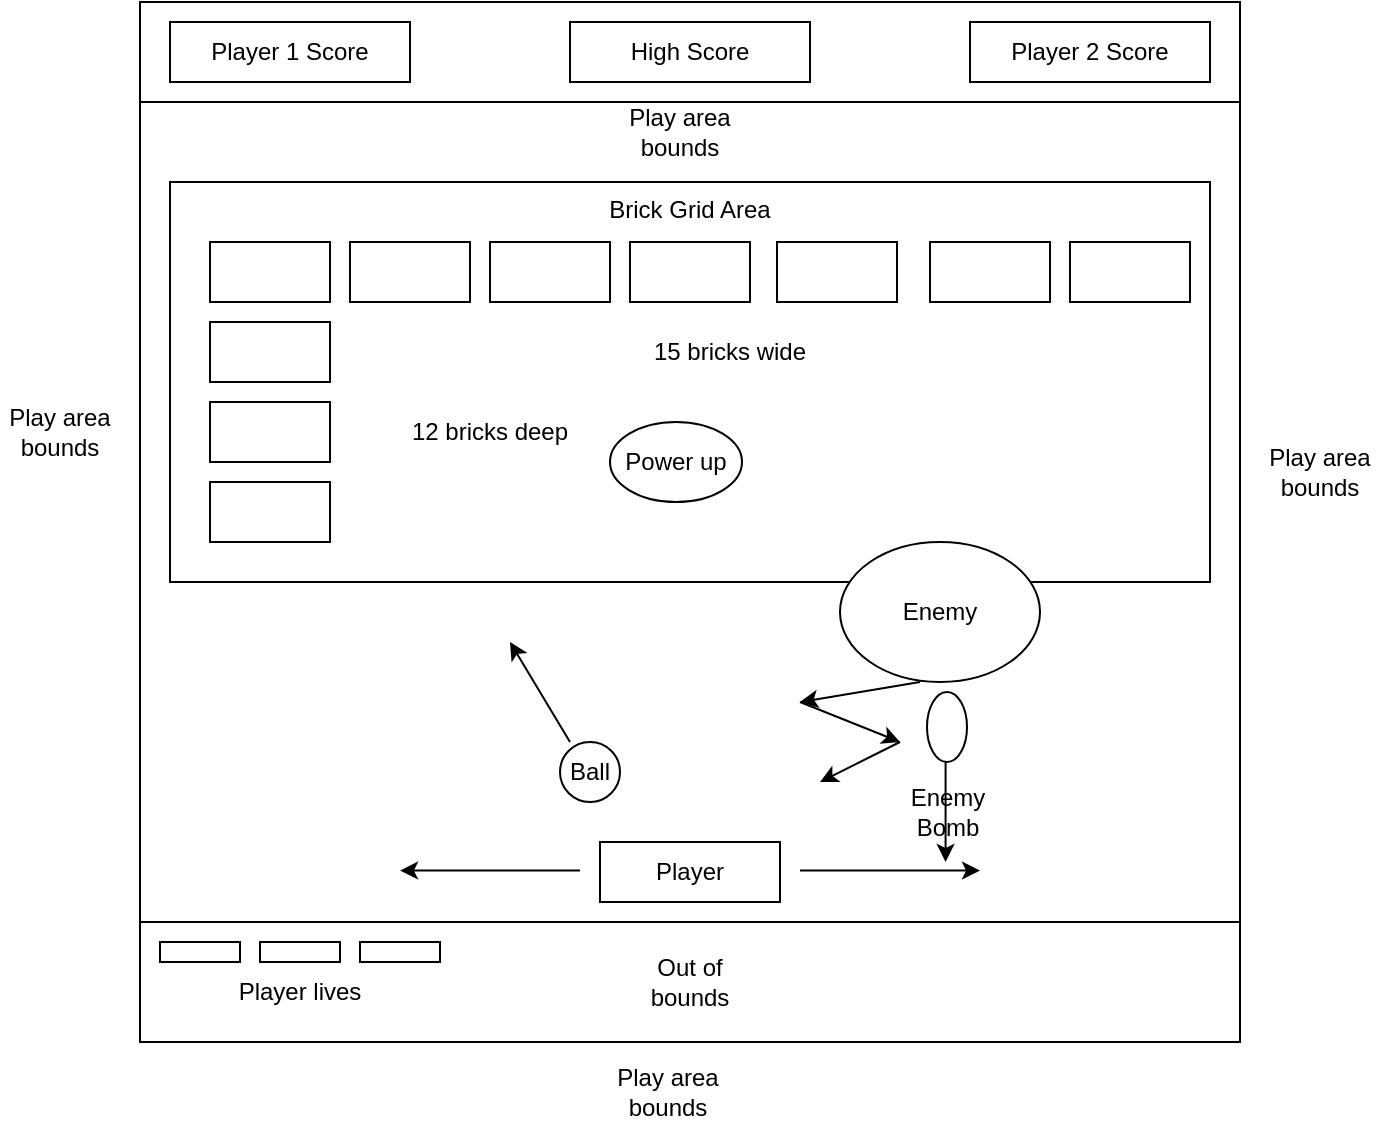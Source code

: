 <mxfile version="20.7.4" type="device" pages="6"><diagram id="dQiuE_l8SwPiJWYKPwGb" name="Game UI"><mxGraphModel dx="2056" dy="818" grid="1" gridSize="10" guides="1" tooltips="1" connect="1" arrows="1" fold="1" page="1" pageScale="1" pageWidth="827" pageHeight="1169" math="0" shadow="0"><root><mxCell id="0"/><mxCell id="1" parent="0"/><mxCell id="Bvj1LBmVID2N1WtqjUyd-22" value="" style="rounded=0;whiteSpace=wrap;html=1;" parent="1" vertex="1"><mxGeometry x="70" width="550" height="520" as="geometry"/></mxCell><mxCell id="Bvj1LBmVID2N1WtqjUyd-1" value="Player 1 Score" style="rounded=0;whiteSpace=wrap;html=1;" parent="1" vertex="1"><mxGeometry x="85" y="10" width="120" height="30" as="geometry"/></mxCell><mxCell id="Bvj1LBmVID2N1WtqjUyd-2" value="Player 2 Score" style="rounded=0;whiteSpace=wrap;html=1;" parent="1" vertex="1"><mxGeometry x="485" y="10" width="120" height="30" as="geometry"/></mxCell><mxCell id="Bvj1LBmVID2N1WtqjUyd-3" value="High Score" style="rounded=0;whiteSpace=wrap;html=1;" parent="1" vertex="1"><mxGeometry x="285" y="10" width="120" height="30" as="geometry"/></mxCell><mxCell id="Bvj1LBmVID2N1WtqjUyd-4" value="Brick Grid Area" style="rounded=0;whiteSpace=wrap;html=1;verticalAlign=top;" parent="1" vertex="1"><mxGeometry x="85" y="90" width="520" height="200" as="geometry"/></mxCell><mxCell id="Bvj1LBmVID2N1WtqjUyd-5" value="" style="rounded=0;whiteSpace=wrap;html=1;" parent="1" vertex="1"><mxGeometry x="105" y="120" width="60" height="30" as="geometry"/></mxCell><mxCell id="Bvj1LBmVID2N1WtqjUyd-6" value="" style="rounded=0;whiteSpace=wrap;html=1;" parent="1" vertex="1"><mxGeometry x="175" y="120" width="60" height="30" as="geometry"/></mxCell><mxCell id="Bvj1LBmVID2N1WtqjUyd-7" value="" style="rounded=0;whiteSpace=wrap;html=1;" parent="1" vertex="1"><mxGeometry x="105" y="160" width="60" height="30" as="geometry"/></mxCell><mxCell id="Bvj1LBmVID2N1WtqjUyd-8" value="" style="rounded=0;whiteSpace=wrap;html=1;" parent="1" vertex="1"><mxGeometry x="245" y="120" width="60" height="30" as="geometry"/></mxCell><mxCell id="Bvj1LBmVID2N1WtqjUyd-9" value="" style="rounded=0;whiteSpace=wrap;html=1;" parent="1" vertex="1"><mxGeometry x="105" y="200" width="60" height="30" as="geometry"/></mxCell><mxCell id="Bvj1LBmVID2N1WtqjUyd-10" value="" style="rounded=0;whiteSpace=wrap;html=1;" parent="1" vertex="1"><mxGeometry x="105" y="240" width="60" height="30" as="geometry"/></mxCell><mxCell id="Bvj1LBmVID2N1WtqjUyd-11" value="" style="rounded=0;whiteSpace=wrap;html=1;" parent="1" vertex="1"><mxGeometry x="315" y="120" width="60" height="30" as="geometry"/></mxCell><mxCell id="Bvj1LBmVID2N1WtqjUyd-12" value="" style="rounded=0;whiteSpace=wrap;html=1;" parent="1" vertex="1"><mxGeometry x="388.5" y="120" width="60" height="30" as="geometry"/></mxCell><mxCell id="Bvj1LBmVID2N1WtqjUyd-13" value="" style="rounded=0;whiteSpace=wrap;html=1;" parent="1" vertex="1"><mxGeometry x="465" y="120" width="60" height="30" as="geometry"/></mxCell><mxCell id="Bvj1LBmVID2N1WtqjUyd-14" value="" style="rounded=0;whiteSpace=wrap;html=1;" parent="1" vertex="1"><mxGeometry x="535" y="120" width="60" height="30" as="geometry"/></mxCell><mxCell id="Bvj1LBmVID2N1WtqjUyd-15" value="15 bricks wide" style="text;html=1;strokeColor=none;fillColor=none;align=center;verticalAlign=middle;whiteSpace=wrap;rounded=0;" parent="1" vertex="1"><mxGeometry x="295" y="160" width="140" height="30" as="geometry"/></mxCell><mxCell id="Bvj1LBmVID2N1WtqjUyd-16" value="12 bricks deep" style="text;html=1;strokeColor=none;fillColor=none;align=center;verticalAlign=middle;whiteSpace=wrap;rounded=0;" parent="1" vertex="1"><mxGeometry x="175" y="200" width="140" height="30" as="geometry"/></mxCell><mxCell id="Bvj1LBmVID2N1WtqjUyd-17" value="Player" style="rounded=0;whiteSpace=wrap;html=1;" parent="1" vertex="1"><mxGeometry x="300" y="420" width="90" height="30" as="geometry"/></mxCell><mxCell id="Bvj1LBmVID2N1WtqjUyd-23" value="" style="group" parent="1" vertex="1" connectable="0"><mxGeometry x="80" y="470" width="140" height="40" as="geometry"/></mxCell><mxCell id="Bvj1LBmVID2N1WtqjUyd-18" value="" style="rounded=0;whiteSpace=wrap;html=1;" parent="Bvj1LBmVID2N1WtqjUyd-23" vertex="1"><mxGeometry width="40" height="10" as="geometry"/></mxCell><mxCell id="Bvj1LBmVID2N1WtqjUyd-19" value="" style="rounded=0;whiteSpace=wrap;html=1;" parent="Bvj1LBmVID2N1WtqjUyd-23" vertex="1"><mxGeometry x="50" width="40" height="10" as="geometry"/></mxCell><mxCell id="Bvj1LBmVID2N1WtqjUyd-20" value="" style="rounded=0;whiteSpace=wrap;html=1;" parent="Bvj1LBmVID2N1WtqjUyd-23" vertex="1"><mxGeometry x="100" width="40" height="10" as="geometry"/></mxCell><mxCell id="Bvj1LBmVID2N1WtqjUyd-21" value="Player lives" style="text;html=1;strokeColor=none;fillColor=none;align=center;verticalAlign=middle;whiteSpace=wrap;rounded=0;" parent="Bvj1LBmVID2N1WtqjUyd-23" vertex="1"><mxGeometry x="25" y="10" width="90" height="30" as="geometry"/></mxCell><mxCell id="Bvj1LBmVID2N1WtqjUyd-25" value="Play area bounds" style="text;html=1;strokeColor=none;fillColor=none;align=center;verticalAlign=middle;whiteSpace=wrap;rounded=0;" parent="1" vertex="1"><mxGeometry x="630" y="220" width="60" height="30" as="geometry"/></mxCell><mxCell id="Bvj1LBmVID2N1WtqjUyd-26" value="Play area bounds" style="text;html=1;strokeColor=none;fillColor=none;align=center;verticalAlign=middle;whiteSpace=wrap;rounded=0;" parent="1" vertex="1"><mxGeometry x="310" y="50" width="60" height="30" as="geometry"/></mxCell><mxCell id="Bvj1LBmVID2N1WtqjUyd-27" value="Play area bounds" style="text;html=1;strokeColor=none;fillColor=none;align=center;verticalAlign=middle;whiteSpace=wrap;rounded=0;" parent="1" vertex="1"><mxGeometry y="200" width="60" height="30" as="geometry"/></mxCell><mxCell id="Bvj1LBmVID2N1WtqjUyd-28" value="Play area bounds" style="text;html=1;strokeColor=none;fillColor=none;align=center;verticalAlign=middle;whiteSpace=wrap;rounded=0;" parent="1" vertex="1"><mxGeometry x="304" y="530" width="60" height="30" as="geometry"/></mxCell><mxCell id="Bvj1LBmVID2N1WtqjUyd-29" value="Enemy" style="ellipse;whiteSpace=wrap;html=1;" parent="1" vertex="1"><mxGeometry x="420" y="270" width="100" height="70" as="geometry"/></mxCell><mxCell id="Bvj1LBmVID2N1WtqjUyd-30" value="" style="ellipse;whiteSpace=wrap;html=1;" parent="1" vertex="1"><mxGeometry x="463.5" y="345" width="20" height="35" as="geometry"/></mxCell><mxCell id="Bvj1LBmVID2N1WtqjUyd-31" value="Enemy Bomb" style="text;html=1;strokeColor=none;fillColor=none;align=center;verticalAlign=middle;whiteSpace=wrap;rounded=0;" parent="1" vertex="1"><mxGeometry x="443.5" y="390" width="60" height="30" as="geometry"/></mxCell><mxCell id="Bvj1LBmVID2N1WtqjUyd-32" value="Power up" style="ellipse;whiteSpace=wrap;html=1;" parent="1" vertex="1"><mxGeometry x="305" y="210" width="66" height="40" as="geometry"/></mxCell><mxCell id="Bvj1LBmVID2N1WtqjUyd-36" value="" style="group" parent="1" vertex="1" connectable="0"><mxGeometry x="400" y="340" width="60" height="50" as="geometry"/></mxCell><mxCell id="Bvj1LBmVID2N1WtqjUyd-33" value="" style="endArrow=classic;html=1;rounded=0;" parent="Bvj1LBmVID2N1WtqjUyd-36" edge="1"><mxGeometry width="50" height="50" relative="1" as="geometry"><mxPoint x="60" as="sourcePoint"/><mxPoint y="10" as="targetPoint"/></mxGeometry></mxCell><mxCell id="Bvj1LBmVID2N1WtqjUyd-34" value="" style="endArrow=classic;html=1;rounded=0;" parent="Bvj1LBmVID2N1WtqjUyd-36" edge="1"><mxGeometry width="50" height="50" relative="1" as="geometry"><mxPoint y="10" as="sourcePoint"/><mxPoint x="50" y="30" as="targetPoint"/></mxGeometry></mxCell><mxCell id="Bvj1LBmVID2N1WtqjUyd-35" value="" style="endArrow=classic;html=1;rounded=0;" parent="Bvj1LBmVID2N1WtqjUyd-36" edge="1"><mxGeometry width="50" height="50" relative="1" as="geometry"><mxPoint x="50" y="30" as="sourcePoint"/><mxPoint x="10" y="50" as="targetPoint"/></mxGeometry></mxCell><mxCell id="Bvj1LBmVID2N1WtqjUyd-37" value="" style="endArrow=classic;html=1;rounded=0;" parent="1" edge="1"><mxGeometry width="50" height="50" relative="1" as="geometry"><mxPoint x="472.79" y="380" as="sourcePoint"/><mxPoint x="472.79" y="430" as="targetPoint"/></mxGeometry></mxCell><mxCell id="Bvj1LBmVID2N1WtqjUyd-38" value="" style="endArrow=classic;html=1;rounded=0;" parent="1" edge="1"><mxGeometry width="50" height="50" relative="1" as="geometry"><mxPoint x="290" y="434.29" as="sourcePoint"/><mxPoint x="200" y="434.29" as="targetPoint"/></mxGeometry></mxCell><mxCell id="Bvj1LBmVID2N1WtqjUyd-39" value="" style="endArrow=classic;html=1;rounded=0;" parent="1" edge="1"><mxGeometry width="50" height="50" relative="1" as="geometry"><mxPoint x="400.0" y="434.29" as="sourcePoint"/><mxPoint x="490" y="434.29" as="targetPoint"/></mxGeometry></mxCell><mxCell id="Bvj1LBmVID2N1WtqjUyd-40" value="Ball" style="ellipse;whiteSpace=wrap;html=1;aspect=fixed;" parent="1" vertex="1"><mxGeometry x="280" y="370" width="30" height="30" as="geometry"/></mxCell><mxCell id="Bvj1LBmVID2N1WtqjUyd-41" value="" style="endArrow=classic;html=1;rounded=0;" parent="1" edge="1"><mxGeometry width="50" height="50" relative="1" as="geometry"><mxPoint x="285" y="370" as="sourcePoint"/><mxPoint x="255" y="320" as="targetPoint"/></mxGeometry></mxCell><mxCell id="Bvj1LBmVID2N1WtqjUyd-42" value="" style="endArrow=none;html=1;rounded=0;" parent="1" edge="1"><mxGeometry width="50" height="50" relative="1" as="geometry"><mxPoint x="70" y="50" as="sourcePoint"/><mxPoint x="620" y="50" as="targetPoint"/></mxGeometry></mxCell><mxCell id="Bvj1LBmVID2N1WtqjUyd-43" value="" style="endArrow=none;html=1;rounded=0;" parent="1" edge="1"><mxGeometry width="50" height="50" relative="1" as="geometry"><mxPoint x="70.0" y="460" as="sourcePoint"/><mxPoint x="620.0" y="460" as="targetPoint"/></mxGeometry></mxCell><mxCell id="Bvj1LBmVID2N1WtqjUyd-44" value="Out of bounds" style="text;html=1;strokeColor=none;fillColor=none;align=center;verticalAlign=middle;whiteSpace=wrap;rounded=0;" parent="1" vertex="1"><mxGeometry x="315" y="475" width="60" height="30" as="geometry"/></mxCell></root></mxGraphModel></diagram><diagram id="csag1i3PtzLiOpXds_ZL" name="Main Menu UI"><mxGraphModel dx="2056" dy="818" grid="1" gridSize="10" guides="1" tooltips="1" connect="1" arrows="1" fold="1" page="1" pageScale="1" pageWidth="827" pageHeight="1169" math="0" shadow="0"><root><mxCell id="0"/><mxCell id="1" parent="0"/><mxCell id="Lf8cey1hFHd7hid5uNQT-11" value="" style="rounded=0;whiteSpace=wrap;html=1;" vertex="1" parent="1"><mxGeometry x="40" y="100" width="740" height="480" as="geometry"/></mxCell><mxCell id="Lf8cey1hFHd7hid5uNQT-1" value="Game Logo" style="rounded=0;whiteSpace=wrap;html=1;fontStyle=1" vertex="1" parent="1"><mxGeometry x="339" y="120" width="160" height="120" as="geometry"/></mxCell><mxCell id="Lf8cey1hFHd7hid5uNQT-2" value="Start - 1 Player" style="rounded=0;whiteSpace=wrap;html=1;" vertex="1" parent="1"><mxGeometry x="259" y="270" width="180" height="40" as="geometry"/></mxCell><mxCell id="Lf8cey1hFHd7hid5uNQT-3" value="Player 1 Controls" style="rounded=0;whiteSpace=wrap;html=1;" vertex="1" parent="1"><mxGeometry x="449" y="270" width="120" height="40" as="geometry"/></mxCell><mxCell id="Lf8cey1hFHd7hid5uNQT-4" value="Start - 2 Player" style="rounded=0;whiteSpace=wrap;html=1;" vertex="1" parent="1"><mxGeometry x="259" y="320" width="180" height="40" as="geometry"/></mxCell><mxCell id="Lf8cey1hFHd7hid5uNQT-5" value="Player 2 Controls" style="rounded=0;whiteSpace=wrap;html=1;" vertex="1" parent="1"><mxGeometry x="449" y="320" width="120" height="40" as="geometry"/></mxCell><mxCell id="Lf8cey1hFHd7hid5uNQT-7" value="Settings" style="rounded=0;whiteSpace=wrap;html=1;" vertex="1" parent="1"><mxGeometry x="259" y="370" width="310" height="40" as="geometry"/></mxCell><mxCell id="Lf8cey1hFHd7hid5uNQT-8" value="High Scores" style="rounded=0;whiteSpace=wrap;html=1;" vertex="1" parent="1"><mxGeometry x="259" y="420" width="310" height="40" as="geometry"/></mxCell><mxCell id="Lf8cey1hFHd7hid5uNQT-9" value="How to Play" style="rounded=0;whiteSpace=wrap;html=1;" vertex="1" parent="1"><mxGeometry x="259" y="470" width="310" height="40" as="geometry"/></mxCell><mxCell id="Lf8cey1hFHd7hid5uNQT-10" value="Quit to Desktop" style="rounded=0;whiteSpace=wrap;html=1;" vertex="1" parent="1"><mxGeometry x="259" y="520" width="310" height="40" as="geometry"/></mxCell><mxCell id="Lf8cey1hFHd7hid5uNQT-12" value="Version" style="rounded=0;whiteSpace=wrap;html=1;" vertex="1" parent="1"><mxGeometry x="690" y="550" width="80" height="20" as="geometry"/></mxCell></root></mxGraphModel></diagram><diagram id="jD6ZEia245V759KHo1VV" name="Settings UI"><mxGraphModel dx="2056" dy="818" grid="1" gridSize="10" guides="1" tooltips="1" connect="1" arrows="1" fold="1" page="1" pageScale="1" pageWidth="827" pageHeight="1169" math="0" shadow="0"><root><mxCell id="0"/><mxCell id="1" parent="0"/><mxCell id="G_OhzaCgi_KBopnV6t6w-1" value="" style="rounded=0;whiteSpace=wrap;html=1;" vertex="1" parent="1"><mxGeometry x="40" y="100" width="740" height="480" as="geometry"/></mxCell><mxCell id="G_OhzaCgi_KBopnV6t6w-2" value="Settings Header" style="rounded=0;whiteSpace=wrap;html=1;fontStyle=1" vertex="1" parent="1"><mxGeometry x="255" y="150" width="310" height="40" as="geometry"/></mxCell><mxCell id="G_OhzaCgi_KBopnV6t6w-3" value="Audio - Music" style="rounded=0;whiteSpace=wrap;html=1;" vertex="1" parent="1"><mxGeometry x="255" y="210" width="165" height="40" as="geometry"/></mxCell><mxCell id="G_OhzaCgi_KBopnV6t6w-4" value="Volume Slider" style="rounded=0;whiteSpace=wrap;html=1;" vertex="1" parent="1"><mxGeometry x="430" y="210" width="140" height="40" as="geometry"/></mxCell><mxCell id="G_OhzaCgi_KBopnV6t6w-5" value="Audio - Sound FX" style="rounded=0;whiteSpace=wrap;html=1;" vertex="1" parent="1"><mxGeometry x="256" y="260" width="165" height="40" as="geometry"/></mxCell><mxCell id="G_OhzaCgi_KBopnV6t6w-6" value="Volume Slider" style="rounded=0;whiteSpace=wrap;html=1;" vertex="1" parent="1"><mxGeometry x="431" y="260" width="140" height="40" as="geometry"/></mxCell><mxCell id="G_OhzaCgi_KBopnV6t6w-7" value="Retro Visuals" style="rounded=0;whiteSpace=wrap;html=1;" vertex="1" parent="1"><mxGeometry x="255" y="310" width="165" height="40" as="geometry"/></mxCell><mxCell id="G_OhzaCgi_KBopnV6t6w-8" value="Toggle" style="rounded=0;whiteSpace=wrap;html=1;" vertex="1" parent="1"><mxGeometry x="430" y="310" width="140" height="40" as="geometry"/></mxCell><mxCell id="G_OhzaCgi_KBopnV6t6w-9" value="Save" style="rounded=0;whiteSpace=wrap;html=1;" vertex="1" parent="1"><mxGeometry x="480" y="460" width="90" height="40" as="geometry"/></mxCell></root></mxGraphModel></diagram><diagram id="ZFM6t9sseZCRc4dLp6qK" name="Pause UI"><mxGraphModel dx="2056" dy="818" grid="1" gridSize="10" guides="1" tooltips="1" connect="1" arrows="1" fold="1" page="1" pageScale="1" pageWidth="827" pageHeight="1169" math="0" shadow="0"><root><mxCell id="0"/><mxCell id="1" parent="0"/><mxCell id="zykzILuayu2Bzmcw8X0p-1" value="" style="rounded=0;whiteSpace=wrap;html=1;" vertex="1" parent="1"><mxGeometry x="40" y="100" width="740" height="480" as="geometry"/></mxCell><mxCell id="zykzILuayu2Bzmcw8X0p-2" value="Pause Header" style="rounded=0;whiteSpace=wrap;html=1;fontStyle=1" vertex="1" parent="1"><mxGeometry x="255" y="150" width="310" height="40" as="geometry"/></mxCell><mxCell id="l7L1Fp6jmd-CwE0myl15-1" value="Settings" style="rounded=0;whiteSpace=wrap;html=1;" vertex="1" parent="1"><mxGeometry x="255" y="260" width="310" height="40" as="geometry"/></mxCell><mxCell id="l7L1Fp6jmd-CwE0myl15-2" value="Continue" style="rounded=0;whiteSpace=wrap;html=1;" vertex="1" parent="1"><mxGeometry x="255" y="210" width="310" height="40" as="geometry"/></mxCell><mxCell id="l7L1Fp6jmd-CwE0myl15-3" value="Main Menu" style="rounded=0;whiteSpace=wrap;html=1;" vertex="1" parent="1"><mxGeometry x="255" y="310" width="310" height="40" as="geometry"/></mxCell><mxCell id="l7L1Fp6jmd-CwE0myl15-4" value="Quit to Desktop" style="rounded=0;whiteSpace=wrap;html=1;" vertex="1" parent="1"><mxGeometry x="255" y="360" width="310" height="40" as="geometry"/></mxCell></root></mxGraphModel></diagram><diagram id="q9PNuYw9tCbsIiHctfu8" name="High Score UI"><mxGraphModel dx="2056" dy="818" grid="1" gridSize="10" guides="1" tooltips="1" connect="1" arrows="1" fold="1" page="1" pageScale="1" pageWidth="827" pageHeight="1169" math="0" shadow="0"><root><mxCell id="0"/><mxCell id="1" parent="0"/><mxCell id="4geuN4gQqw4pytDgtmte-1" value="" style="rounded=0;whiteSpace=wrap;html=1;" vertex="1" parent="1"><mxGeometry x="40" y="100" width="740" height="480" as="geometry"/></mxCell><mxCell id="4geuN4gQqw4pytDgtmte-2" value="High Score Header" style="rounded=0;whiteSpace=wrap;html=1;fontStyle=1" vertex="1" parent="1"><mxGeometry x="255" y="150" width="305" height="40" as="geometry"/></mxCell><mxCell id="4geuN4gQqw4pytDgtmte-3" value="Score Header" style="rounded=0;whiteSpace=wrap;html=1;" vertex="1" parent="1"><mxGeometry x="420" y="210" width="140" height="40" as="geometry"/></mxCell><mxCell id="4geuN4gQqw4pytDgtmte-4" value="Player Name Header" style="rounded=0;whiteSpace=wrap;html=1;" vertex="1" parent="1"><mxGeometry x="255" y="210" width="145" height="40" as="geometry"/></mxCell><mxCell id="Sh0OpfjLwratqKGrbxQl-1" value="Back" style="rounded=0;whiteSpace=wrap;html=1;" vertex="1" parent="1"><mxGeometry x="480" y="460" width="90" height="40" as="geometry"/></mxCell><mxCell id="Sh0OpfjLwratqKGrbxQl-2" value="Score" style="rounded=0;whiteSpace=wrap;html=1;" vertex="1" parent="1"><mxGeometry x="420" y="260" width="140" height="20" as="geometry"/></mxCell><mxCell id="Sh0OpfjLwratqKGrbxQl-3" value="Player Name Entry" style="rounded=0;whiteSpace=wrap;html=1;" vertex="1" parent="1"><mxGeometry x="255" y="260" width="145" height="20" as="geometry"/></mxCell><mxCell id="Sh0OpfjLwratqKGrbxQl-10" value="Score" style="rounded=0;whiteSpace=wrap;html=1;" vertex="1" parent="1"><mxGeometry x="420" y="290" width="140" height="20" as="geometry"/></mxCell><mxCell id="Sh0OpfjLwratqKGrbxQl-11" value="Player Name Entry" style="rounded=0;whiteSpace=wrap;html=1;" vertex="1" parent="1"><mxGeometry x="255" y="290" width="145" height="20" as="geometry"/></mxCell><mxCell id="Sh0OpfjLwratqKGrbxQl-12" value="Score" style="rounded=0;whiteSpace=wrap;html=1;" vertex="1" parent="1"><mxGeometry x="420" y="320" width="140" height="20" as="geometry"/></mxCell><mxCell id="Sh0OpfjLwratqKGrbxQl-13" value="Player Name Entry" style="rounded=0;whiteSpace=wrap;html=1;" vertex="1" parent="1"><mxGeometry x="255" y="320" width="145" height="20" as="geometry"/></mxCell><mxCell id="Sh0OpfjLwratqKGrbxQl-14" value="Score" style="rounded=0;whiteSpace=wrap;html=1;" vertex="1" parent="1"><mxGeometry x="420" y="350" width="140" height="20" as="geometry"/></mxCell><mxCell id="Sh0OpfjLwratqKGrbxQl-15" value="Player Name Entry" style="rounded=0;whiteSpace=wrap;html=1;" vertex="1" parent="1"><mxGeometry x="255" y="350" width="145" height="20" as="geometry"/></mxCell><mxCell id="Sh0OpfjLwratqKGrbxQl-16" value="Score" style="rounded=0;whiteSpace=wrap;html=1;" vertex="1" parent="1"><mxGeometry x="420" y="380" width="140" height="20" as="geometry"/></mxCell><mxCell id="Sh0OpfjLwratqKGrbxQl-17" value="Player Name Entry" style="rounded=0;whiteSpace=wrap;html=1;" vertex="1" parent="1"><mxGeometry x="255" y="380" width="145" height="20" as="geometry"/></mxCell></root></mxGraphModel></diagram><diagram id="7yyQUhA_-7f0lqBCTeEZ" name="How to Play UI"><mxGraphModel dx="2056" dy="818" grid="1" gridSize="10" guides="1" tooltips="1" connect="1" arrows="1" fold="1" page="1" pageScale="1" pageWidth="827" pageHeight="1169" math="0" shadow="0"><root><mxCell id="0"/><mxCell id="1" parent="0"/><mxCell id="5fxIbVCs04fvHvxctWmX-1" value="" style="rounded=0;whiteSpace=wrap;html=1;" vertex="1" parent="1"><mxGeometry x="40" y="100" width="740" height="480" as="geometry"/></mxCell><mxCell id="5fxIbVCs04fvHvxctWmX-2" value="How to Play Header" style="rounded=0;whiteSpace=wrap;html=1;fontStyle=1" vertex="1" parent="1"><mxGeometry x="255" y="150" width="305" height="40" as="geometry"/></mxCell><mxCell id="5fxIbVCs04fvHvxctWmX-4" value="Bonuses Header" style="rounded=0;whiteSpace=wrap;html=1;fontStyle=1" vertex="1" parent="1"><mxGeometry x="80" y="210" width="320" height="40" as="geometry"/></mxCell><mxCell id="5fxIbVCs04fvHvxctWmX-5" value="Back" style="rounded=0;whiteSpace=wrap;html=1;" vertex="1" parent="1"><mxGeometry x="480" y="460" width="90" height="40" as="geometry"/></mxCell><mxCell id="5fxIbVCs04fvHvxctWmX-7" value="Bonus Image Header" style="rounded=0;whiteSpace=wrap;html=1;" vertex="1" parent="1"><mxGeometry x="80" y="260" width="90" height="30" as="geometry"/></mxCell><mxCell id="5fxIbVCs04fvHvxctWmX-9" value="Bonus Name Header" style="rounded=0;whiteSpace=wrap;html=1;" vertex="1" parent="1"><mxGeometry x="177.5" y="260" width="92.5" height="30" as="geometry"/></mxCell><mxCell id="5fxIbVCs04fvHvxctWmX-16" value="Bonus Desc Header" style="rounded=0;whiteSpace=wrap;html=1;" vertex="1" parent="1"><mxGeometry x="275" y="260" width="125" height="30" as="geometry"/></mxCell><mxCell id="5fxIbVCs04fvHvxctWmX-21" value="Brick Types Header" style="rounded=0;whiteSpace=wrap;html=1;fontStyle=1" vertex="1" parent="1"><mxGeometry x="430" y="210" width="320" height="40" as="geometry"/></mxCell><mxCell id="5fxIbVCs04fvHvxctWmX-22" value="Brick Image Header" style="rounded=0;whiteSpace=wrap;html=1;" vertex="1" parent="1"><mxGeometry x="430" y="260" width="90" height="30" as="geometry"/></mxCell><mxCell id="5fxIbVCs04fvHvxctWmX-23" value="Brick Name Header" style="rounded=0;whiteSpace=wrap;html=1;" vertex="1" parent="1"><mxGeometry x="527.5" y="260" width="92.5" height="30" as="geometry"/></mxCell><mxCell id="5fxIbVCs04fvHvxctWmX-24" value="Brick Desc Header" style="rounded=0;whiteSpace=wrap;html=1;" vertex="1" parent="1"><mxGeometry x="625" y="260" width="125" height="30" as="geometry"/></mxCell><mxCell id="5fxIbVCs04fvHvxctWmX-25" value="Image" style="rounded=0;whiteSpace=wrap;html=1;" vertex="1" parent="1"><mxGeometry x="80" y="300" width="90" height="20" as="geometry"/></mxCell><mxCell id="5fxIbVCs04fvHvxctWmX-26" value="Name" style="rounded=0;whiteSpace=wrap;html=1;" vertex="1" parent="1"><mxGeometry x="177.5" y="300" width="92.5" height="20" as="geometry"/></mxCell><mxCell id="5fxIbVCs04fvHvxctWmX-27" value="Description" style="rounded=0;whiteSpace=wrap;html=1;" vertex="1" parent="1"><mxGeometry x="275" y="300" width="125" height="20" as="geometry"/></mxCell><mxCell id="5fxIbVCs04fvHvxctWmX-28" value="Image" style="rounded=0;whiteSpace=wrap;html=1;" vertex="1" parent="1"><mxGeometry x="80" y="330" width="90" height="20" as="geometry"/></mxCell><mxCell id="5fxIbVCs04fvHvxctWmX-29" value="Name" style="rounded=0;whiteSpace=wrap;html=1;" vertex="1" parent="1"><mxGeometry x="177.5" y="330" width="92.5" height="20" as="geometry"/></mxCell><mxCell id="5fxIbVCs04fvHvxctWmX-30" value="Description" style="rounded=0;whiteSpace=wrap;html=1;" vertex="1" parent="1"><mxGeometry x="275" y="330" width="125" height="20" as="geometry"/></mxCell><mxCell id="5fxIbVCs04fvHvxctWmX-31" value="Image" style="rounded=0;whiteSpace=wrap;html=1;" vertex="1" parent="1"><mxGeometry x="80" y="360" width="90" height="20" as="geometry"/></mxCell><mxCell id="5fxIbVCs04fvHvxctWmX-32" value="Name" style="rounded=0;whiteSpace=wrap;html=1;" vertex="1" parent="1"><mxGeometry x="177.5" y="360" width="92.5" height="20" as="geometry"/></mxCell><mxCell id="5fxIbVCs04fvHvxctWmX-33" value="Description" style="rounded=0;whiteSpace=wrap;html=1;" vertex="1" parent="1"><mxGeometry x="275" y="360" width="125" height="20" as="geometry"/></mxCell><mxCell id="5fxIbVCs04fvHvxctWmX-34" value="Image" style="rounded=0;whiteSpace=wrap;html=1;" vertex="1" parent="1"><mxGeometry x="80" y="390" width="90" height="20" as="geometry"/></mxCell><mxCell id="5fxIbVCs04fvHvxctWmX-35" value="Name" style="rounded=0;whiteSpace=wrap;html=1;" vertex="1" parent="1"><mxGeometry x="177.5" y="390" width="92.5" height="20" as="geometry"/></mxCell><mxCell id="5fxIbVCs04fvHvxctWmX-36" value="Description" style="rounded=0;whiteSpace=wrap;html=1;" vertex="1" parent="1"><mxGeometry x="275" y="390" width="125" height="20" as="geometry"/></mxCell><mxCell id="5fxIbVCs04fvHvxctWmX-37" value="Image" style="rounded=0;whiteSpace=wrap;html=1;" vertex="1" parent="1"><mxGeometry x="80" y="420" width="90" height="20" as="geometry"/></mxCell><mxCell id="5fxIbVCs04fvHvxctWmX-38" value="Name" style="rounded=0;whiteSpace=wrap;html=1;" vertex="1" parent="1"><mxGeometry x="177.5" y="420" width="92.5" height="20" as="geometry"/></mxCell><mxCell id="5fxIbVCs04fvHvxctWmX-39" value="Description" style="rounded=0;whiteSpace=wrap;html=1;" vertex="1" parent="1"><mxGeometry x="275" y="420" width="125" height="20" as="geometry"/></mxCell><mxCell id="5fxIbVCs04fvHvxctWmX-40" value="Image" style="rounded=0;whiteSpace=wrap;html=1;" vertex="1" parent="1"><mxGeometry x="430" y="300" width="90" height="20" as="geometry"/></mxCell><mxCell id="5fxIbVCs04fvHvxctWmX-41" value="Name" style="rounded=0;whiteSpace=wrap;html=1;" vertex="1" parent="1"><mxGeometry x="527.5" y="300" width="92.5" height="20" as="geometry"/></mxCell><mxCell id="5fxIbVCs04fvHvxctWmX-42" value="Description" style="rounded=0;whiteSpace=wrap;html=1;" vertex="1" parent="1"><mxGeometry x="625" y="300" width="125" height="20" as="geometry"/></mxCell><mxCell id="5fxIbVCs04fvHvxctWmX-43" value="Image" style="rounded=0;whiteSpace=wrap;html=1;" vertex="1" parent="1"><mxGeometry x="430" y="330" width="90" height="20" as="geometry"/></mxCell><mxCell id="5fxIbVCs04fvHvxctWmX-44" value="Name" style="rounded=0;whiteSpace=wrap;html=1;" vertex="1" parent="1"><mxGeometry x="527.5" y="330" width="92.5" height="20" as="geometry"/></mxCell><mxCell id="5fxIbVCs04fvHvxctWmX-45" value="Description" style="rounded=0;whiteSpace=wrap;html=1;" vertex="1" parent="1"><mxGeometry x="625" y="330" width="125" height="20" as="geometry"/></mxCell><mxCell id="5fxIbVCs04fvHvxctWmX-46" value="Image" style="rounded=0;whiteSpace=wrap;html=1;" vertex="1" parent="1"><mxGeometry x="430" y="360" width="90" height="20" as="geometry"/></mxCell><mxCell id="5fxIbVCs04fvHvxctWmX-47" value="Name" style="rounded=0;whiteSpace=wrap;html=1;" vertex="1" parent="1"><mxGeometry x="527.5" y="360" width="92.5" height="20" as="geometry"/></mxCell><mxCell id="5fxIbVCs04fvHvxctWmX-48" value="Description" style="rounded=0;whiteSpace=wrap;html=1;" vertex="1" parent="1"><mxGeometry x="625" y="360" width="125" height="20" as="geometry"/></mxCell></root></mxGraphModel></diagram></mxfile>